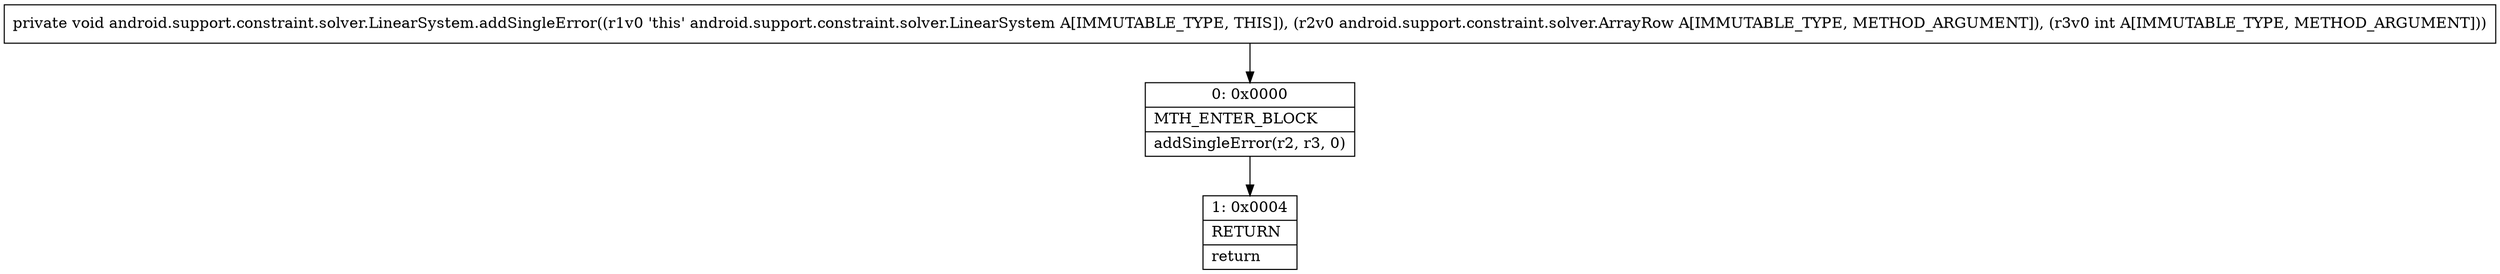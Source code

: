 digraph "CFG forandroid.support.constraint.solver.LinearSystem.addSingleError(Landroid\/support\/constraint\/solver\/ArrayRow;I)V" {
Node_0 [shape=record,label="{0\:\ 0x0000|MTH_ENTER_BLOCK\l|addSingleError(r2, r3, 0)\l}"];
Node_1 [shape=record,label="{1\:\ 0x0004|RETURN\l|return\l}"];
MethodNode[shape=record,label="{private void android.support.constraint.solver.LinearSystem.addSingleError((r1v0 'this' android.support.constraint.solver.LinearSystem A[IMMUTABLE_TYPE, THIS]), (r2v0 android.support.constraint.solver.ArrayRow A[IMMUTABLE_TYPE, METHOD_ARGUMENT]), (r3v0 int A[IMMUTABLE_TYPE, METHOD_ARGUMENT])) }"];
MethodNode -> Node_0;
Node_0 -> Node_1;
}

